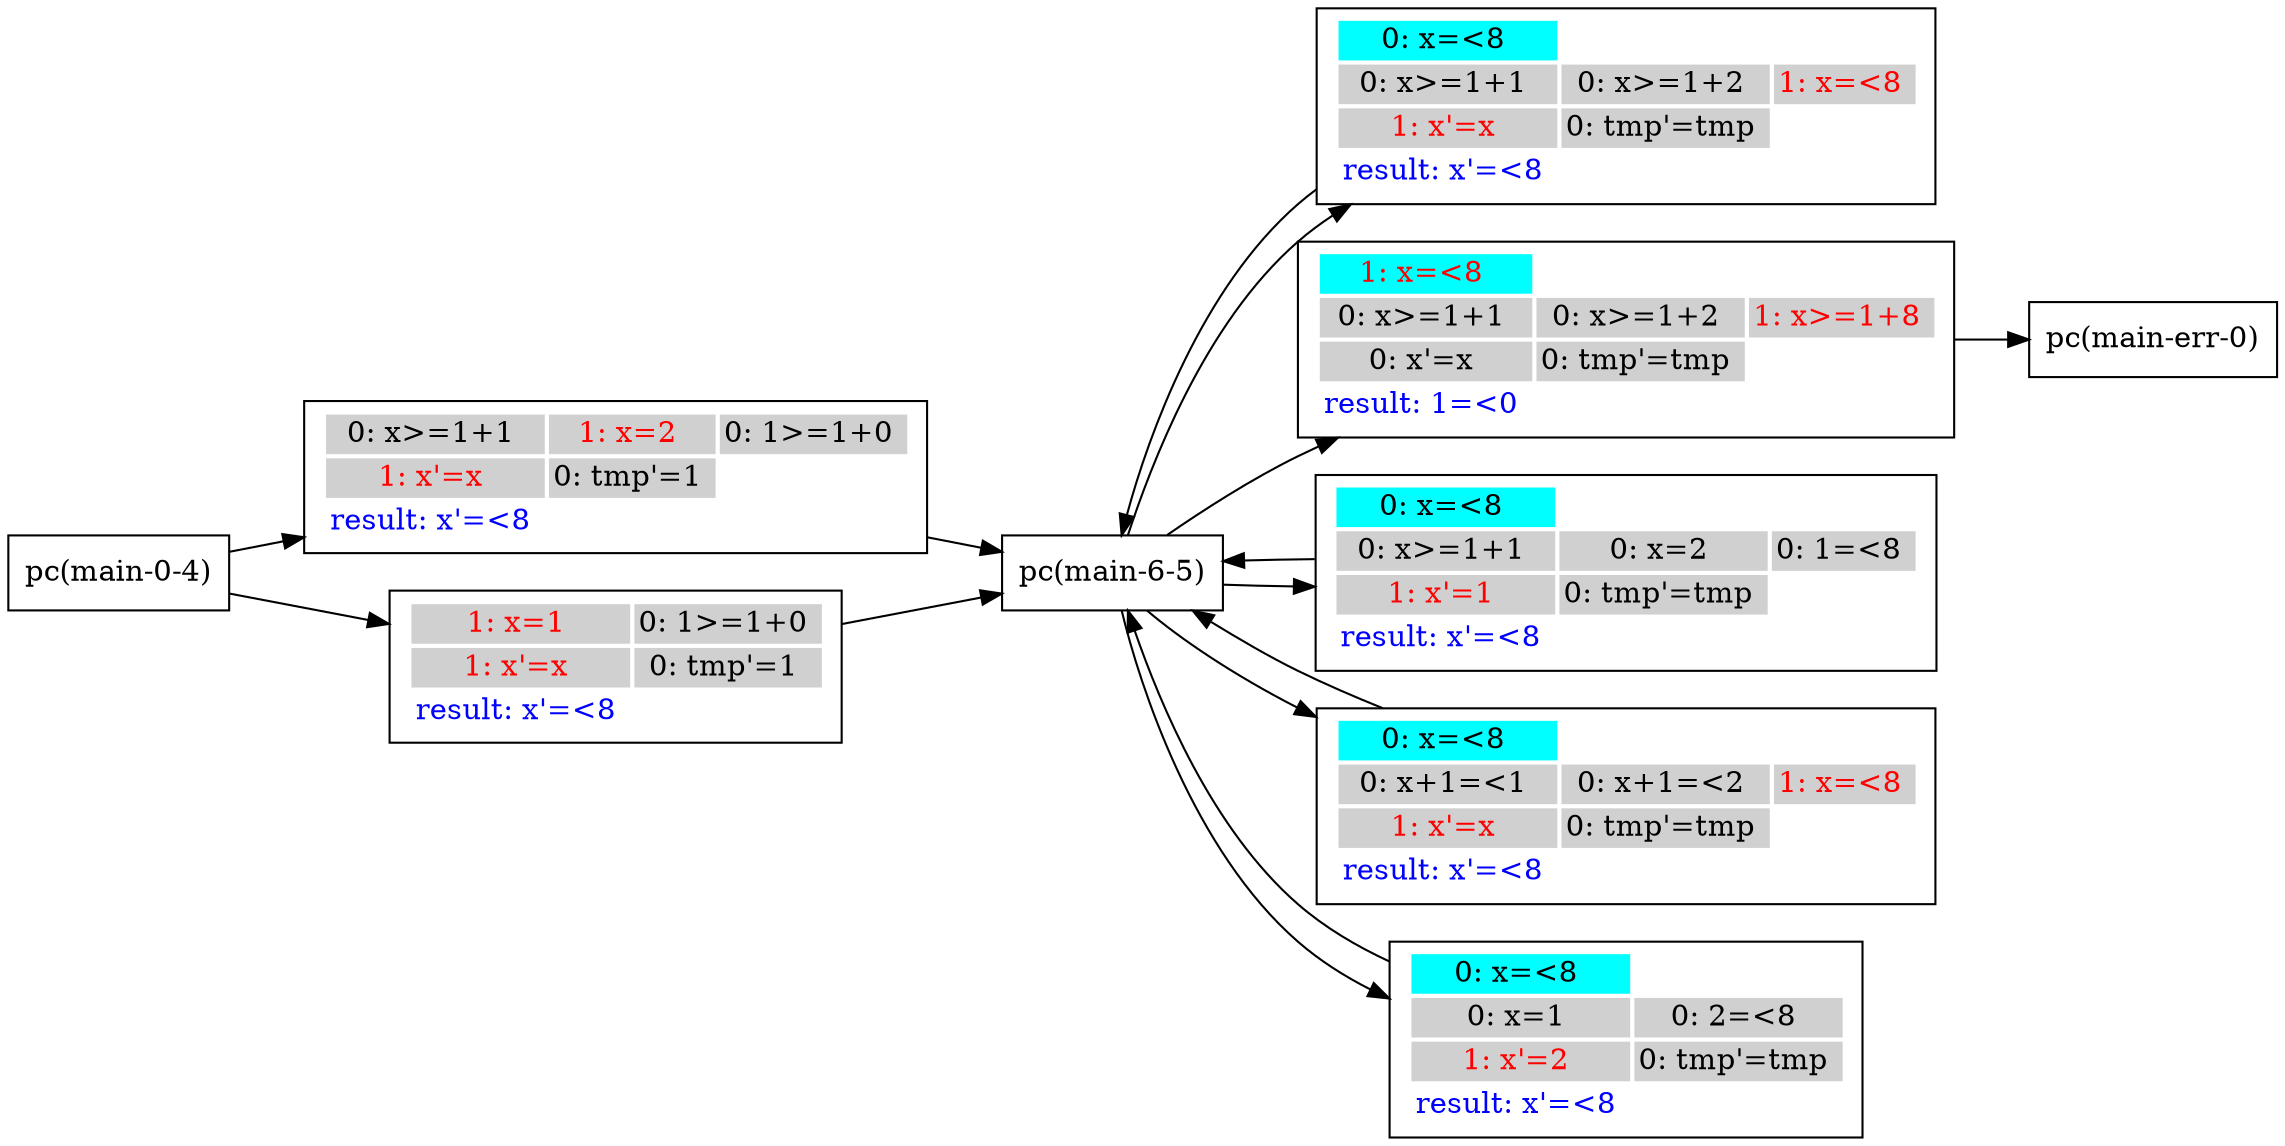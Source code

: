 digraph G {
 rankdir=LR 
 node [shape=box]
N1 [label="pc(main-0-4)"];
N3 [label="pc(main-6-5)"];
N5 [label="pc(main-err-0)"];
N3 -> A1A0 ;
A1A0 -> N3 ;
A1A0 [ label=<<TABLE border="0"><TR><TD bgcolor = "#00FFFF"><FONT COLOR="black">0: x=&#060;8 </FONT></TD></TR><TR><TD bgcolor = "#D0D0D0"><FONT COLOR="black">0: x&#062;=1+1 </FONT></TD><TD bgcolor = "#D0D0D0"><FONT COLOR="black">0: x&#062;=1+2 </FONT></TD><TD bgcolor = "#D0D0D0"><FONT COLOR="red">1: x=&#060;8 </FONT></TD></TR><TR><TD bgcolor = "#D0D0D0"><FONT COLOR="red">1: x'=x </FONT></TD><TD bgcolor = "#D0D0D0"><FONT COLOR="black">0: tmp'=tmp </FONT></TD></TR><TR><TD bgcolor = "white"><FONT COLOR="blue">result: x'=&#060;8 </FONT></TD></TR></TABLE>>];
N3 -> A2A0 ;
A2A0 -> N5 ;
A2A0 [ label=<<TABLE border="0"><TR><TD bgcolor = "#00FFFF"><FONT COLOR="red">1: x=&#060;8 </FONT></TD></TR><TR><TD bgcolor = "#D0D0D0"><FONT COLOR="black">0: x&#062;=1+1 </FONT></TD><TD bgcolor = "#D0D0D0"><FONT COLOR="black">0: x&#062;=1+2 </FONT></TD><TD bgcolor = "#D0D0D0"><FONT COLOR="red">1: x&#062;=1+8 </FONT></TD></TR><TR><TD bgcolor = "#D0D0D0"><FONT COLOR="black">0: x'=x </FONT></TD><TD bgcolor = "#D0D0D0"><FONT COLOR="black">0: tmp'=tmp </FONT></TD></TR><TR><TD bgcolor = "white"><FONT COLOR="blue">result: 1=&#060;0 </FONT></TD></TR></TABLE>>];
N3 -> A3A0 ;
A3A0 -> N3 ;
A3A0 [ label=<<TABLE border="0"><TR><TD bgcolor = "#00FFFF"><FONT COLOR="black">0: x=&#060;8 </FONT></TD></TR><TR><TD bgcolor = "#D0D0D0"><FONT COLOR="black">0: x&#062;=1+1 </FONT></TD><TD bgcolor = "#D0D0D0"><FONT COLOR="black">0: x=2 </FONT></TD><TD bgcolor = "#D0D0D0"><FONT COLOR="black">0: 1=&#060;8 </FONT></TD></TR><TR><TD bgcolor = "#D0D0D0"><FONT COLOR="red">1: x'=1 </FONT></TD><TD bgcolor = "#D0D0D0"><FONT COLOR="black">0: tmp'=tmp </FONT></TD></TR><TR><TD bgcolor = "white"><FONT COLOR="blue">result: x'=&#060;8 </FONT></TD></TR></TABLE>>];
N3 -> A4A0 ;
A4A0 -> N3 ;
A4A0 [ label=<<TABLE border="0"><TR><TD bgcolor = "#00FFFF"><FONT COLOR="black">0: x=&#060;8 </FONT></TD></TR><TR><TD bgcolor = "#D0D0D0"><FONT COLOR="black">0: x+1=&#060;1 </FONT></TD><TD bgcolor = "#D0D0D0"><FONT COLOR="black">0: x+1=&#060;2 </FONT></TD><TD bgcolor = "#D0D0D0"><FONT COLOR="red">1: x=&#060;8 </FONT></TD></TR><TR><TD bgcolor = "#D0D0D0"><FONT COLOR="red">1: x'=x </FONT></TD><TD bgcolor = "#D0D0D0"><FONT COLOR="black">0: tmp'=tmp </FONT></TD></TR><TR><TD bgcolor = "white"><FONT COLOR="blue">result: x'=&#060;8 </FONT></TD></TR></TABLE>>];
N3 -> A5A0 ;
A5A0 -> N3 ;
A5A0 [ label=<<TABLE border="0"><TR><TD bgcolor = "#00FFFF"><FONT COLOR="black">0: x=&#060;8 </FONT></TD></TR><TR><TD bgcolor = "#D0D0D0"><FONT COLOR="black">0: x=1 </FONT></TD><TD bgcolor = "#D0D0D0"><FONT COLOR="black">0: 2=&#060;8 </FONT></TD></TR><TR><TD bgcolor = "#D0D0D0"><FONT COLOR="red">1: x'=2 </FONT></TD><TD bgcolor = "#D0D0D0"><FONT COLOR="black">0: tmp'=tmp </FONT></TD></TR><TR><TD bgcolor = "white"><FONT COLOR="blue">result: x'=&#060;8 </FONT></TD></TR></TABLE>>];
N1 -> A6A0 ;
A6A0 -> N3 ;
A6A0 [ label=<<TABLE border="0"><TR><TD bgcolor = "#D0D0D0"><FONT COLOR="black">0: x&#062;=1+1 </FONT></TD><TD bgcolor = "#D0D0D0"><FONT COLOR="red">1: x=2 </FONT></TD><TD bgcolor = "#D0D0D0"><FONT COLOR="black">0: 1&#062;=1+0 </FONT></TD></TR><TR><TD bgcolor = "#D0D0D0"><FONT COLOR="red">1: x'=x </FONT></TD><TD bgcolor = "#D0D0D0"><FONT COLOR="black">0: tmp'=1 </FONT></TD></TR><TR><TD bgcolor = "white"><FONT COLOR="blue">result: x'=&#060;8 </FONT></TD></TR></TABLE>>];
N1 -> A7A0 ;
A7A0 -> N3 ;
A7A0 [ label=<<TABLE border="0"><TR><TD bgcolor = "#D0D0D0"><FONT COLOR="red">1: x=1 </FONT></TD><TD bgcolor = "#D0D0D0"><FONT COLOR="black">0: 1&#062;=1+0 </FONT></TD></TR><TR><TD bgcolor = "#D0D0D0"><FONT COLOR="red">1: x'=x </FONT></TD><TD bgcolor = "#D0D0D0"><FONT COLOR="black">0: tmp'=1 </FONT></TD></TR><TR><TD bgcolor = "white"><FONT COLOR="blue">result: x'=&#060;8 </FONT></TD></TR></TABLE>>];
}
